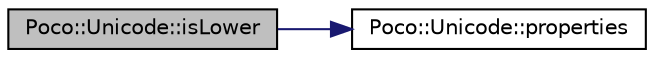 digraph "Poco::Unicode::isLower"
{
 // LATEX_PDF_SIZE
  edge [fontname="Helvetica",fontsize="10",labelfontname="Helvetica",labelfontsize="10"];
  node [fontname="Helvetica",fontsize="10",shape=record];
  rankdir="LR";
  Node1 [label="Poco::Unicode::isLower",height=0.2,width=0.4,color="black", fillcolor="grey75", style="filled", fontcolor="black",tooltip="Returns true iff the given character is a letter."];
  Node1 -> Node2 [color="midnightblue",fontsize="10",style="solid",fontname="Helvetica"];
  Node2 [label="Poco::Unicode::properties",height=0.2,width=0.4,color="black", fillcolor="white", style="filled",URL="$classPoco_1_1Unicode.html#adc54f696dec76a09f57b2e5cc838db55",tooltip=" "];
}

